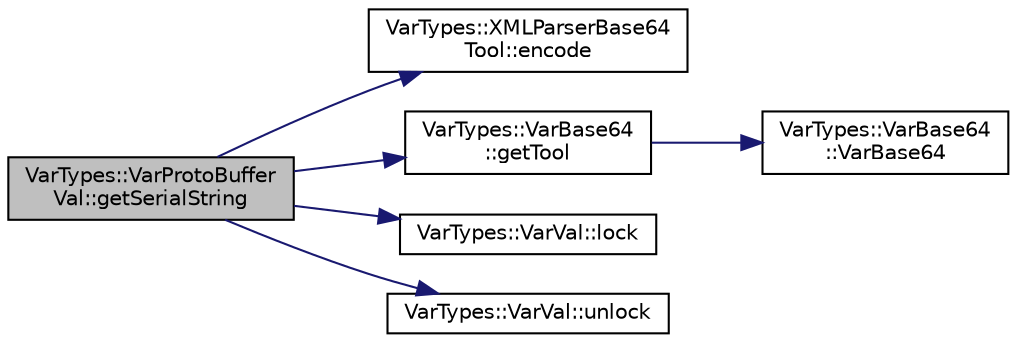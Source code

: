 digraph "VarTypes::VarProtoBufferVal::getSerialString"
{
 // INTERACTIVE_SVG=YES
  edge [fontname="Helvetica",fontsize="10",labelfontname="Helvetica",labelfontsize="10"];
  node [fontname="Helvetica",fontsize="10",shape=record];
  rankdir="LR";
  Node1 [label="VarTypes::VarProtoBuffer\lVal::getSerialString",height=0.2,width=0.4,color="black", fillcolor="grey75", style="filled", fontcolor="black"];
  Node1 -> Node2 [color="midnightblue",fontsize="10",style="solid",fontname="Helvetica"];
  Node2 [label="VarTypes::XMLParserBase64\lTool::encode",height=0.2,width=0.4,color="black", fillcolor="white", style="filled",URL="$de/ddf/class_var_types_1_1_x_m_l_parser_base64_tool.html#ad0f97ea59157ada26c6044fc8a547e79"];
  Node1 -> Node3 [color="midnightblue",fontsize="10",style="solid",fontname="Helvetica"];
  Node3 [label="VarTypes::VarBase64\l::getTool",height=0.2,width=0.4,color="black", fillcolor="white", style="filled",URL="$da/d08/class_var_types_1_1_var_base64.html#aae4c3849a2f429b3265d6d0ec7b902ef"];
  Node3 -> Node4 [color="midnightblue",fontsize="10",style="solid",fontname="Helvetica"];
  Node4 [label="VarTypes::VarBase64\l::VarBase64",height=0.2,width=0.4,color="black", fillcolor="white", style="filled",URL="$da/d08/class_var_types_1_1_var_base64.html#a96860964285f2bef39e2884c5e5ebf02"];
  Node1 -> Node5 [color="midnightblue",fontsize="10",style="solid",fontname="Helvetica"];
  Node5 [label="VarTypes::VarVal::lock",height=0.2,width=0.4,color="black", fillcolor="white", style="filled",URL="$d6/de8/class_var_types_1_1_var_val.html#a687df377b593f5ab5ac0b26d22728d4a"];
  Node1 -> Node6 [color="midnightblue",fontsize="10",style="solid",fontname="Helvetica"];
  Node6 [label="VarTypes::VarVal::unlock",height=0.2,width=0.4,color="black", fillcolor="white", style="filled",URL="$d6/de8/class_var_types_1_1_var_val.html#a6f1d886beb58366ce6c157b224ff26f8"];
}
